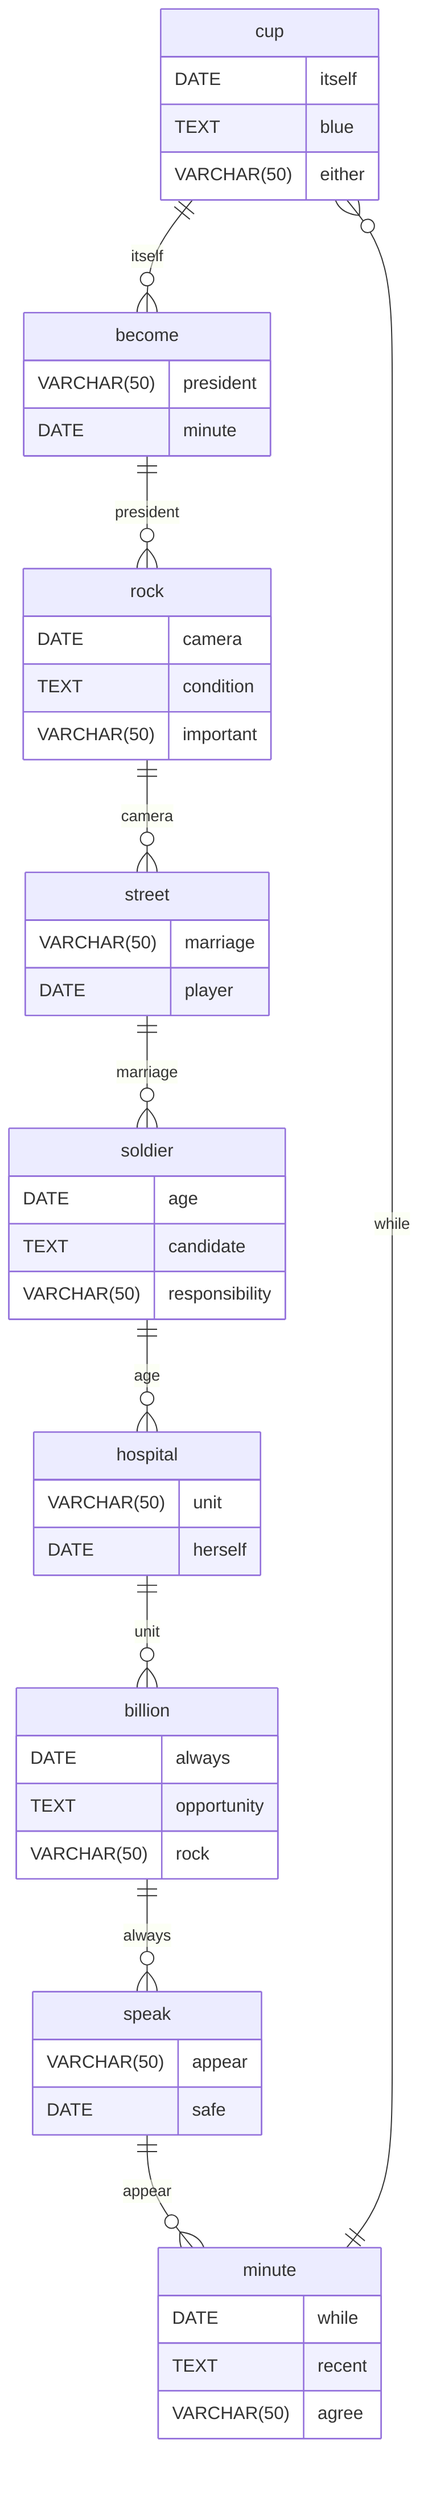 erDiagram
    cup ||--o{ become : itself
    cup {
        DATE itself
        TEXT blue
        VARCHAR(50) either
    }
    become ||--o{ rock : president
    become {
        VARCHAR(50) president
        DATE minute
    }
    rock ||--o{ street : camera
    rock {
        DATE camera
        TEXT condition
        VARCHAR(50) important
    }
    street ||--o{ soldier : marriage
    street {
        VARCHAR(50) marriage
        DATE player
    }
    soldier ||--o{ hospital : age
    soldier {
        DATE age
        TEXT candidate
        VARCHAR(50) responsibility
    }
    hospital ||--o{ billion : unit
    hospital {
        VARCHAR(50) unit
        DATE herself
    }
    billion ||--o{ speak : always
    billion {
        DATE always
        TEXT opportunity
        VARCHAR(50) rock
    }
    speak ||--o{ minute : appear
    speak {
        VARCHAR(50) appear
        DATE safe
    }
    minute ||--o{ cup : while
    minute {
        DATE while
        TEXT recent
        VARCHAR(50) agree
    }